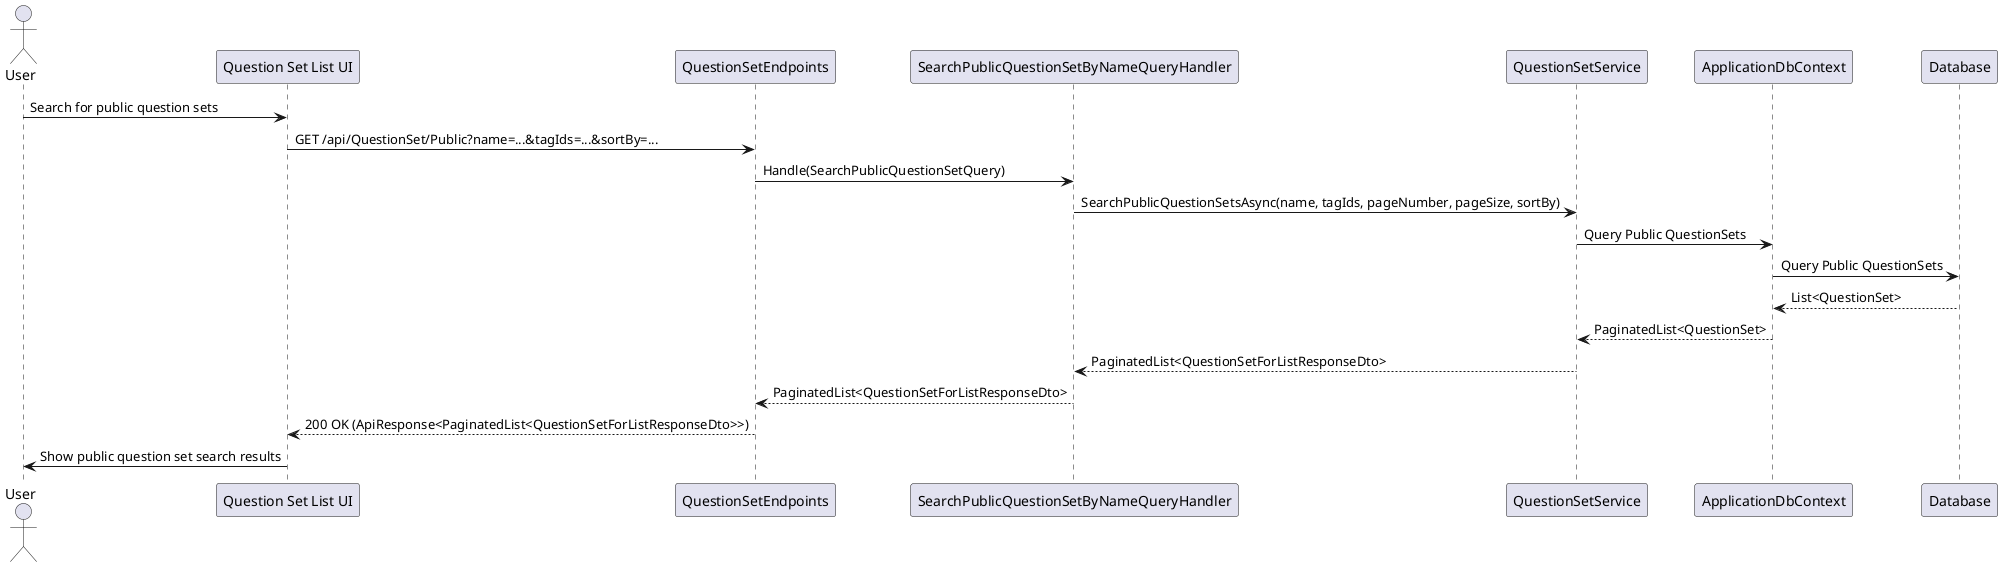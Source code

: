@startuml
actor User
participant "Question Set List UI" as UI
participant QuestionSetEndpoints
participant SearchPublicQuestionSetByNameQueryHandler as Handler
participant QuestionSetService
participant ApplicationDbContext
participant Database

User -> UI : Search for public question sets
UI -> QuestionSetEndpoints : GET /api/QuestionSet/Public?name=...&tagIds=...&sortBy=...
QuestionSetEndpoints -> Handler : Handle(SearchPublicQuestionSetQuery)
Handler -> QuestionSetService : SearchPublicQuestionSetsAsync(name, tagIds, pageNumber, pageSize, sortBy)
QuestionSetService -> ApplicationDbContext : Query Public QuestionSets
ApplicationDbContext -> Database : Query Public QuestionSets
Database --> ApplicationDbContext : List<QuestionSet>
ApplicationDbContext --> QuestionSetService : PaginatedList<QuestionSet>
QuestionSetService --> Handler : PaginatedList<QuestionSetForListResponseDto>
Handler --> QuestionSetEndpoints : PaginatedList<QuestionSetForListResponseDto>
QuestionSetEndpoints --> UI : 200 OK (ApiResponse<PaginatedList<QuestionSetForListResponseDto>>)
UI -> User : Show public question set search results

@enduml
